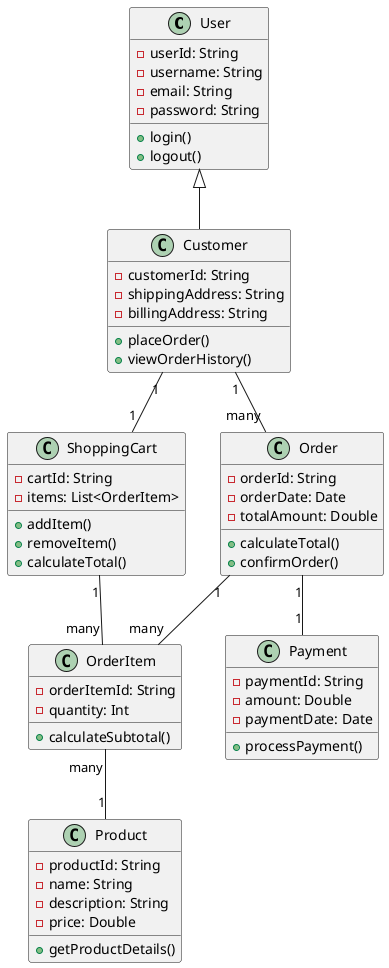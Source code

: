 @startuml

class User { /' adoc User represents a IAM of the webshop. '/
  - userId: String  /' adoc-property UserId Combined from Y X and Z '/
  - username: String /' adoc-property Username used for Logins '/
  - email: String /' adoc-property EMail used for communcations '/
  - password: String /' adoc-property Password saved as a salted Hash. '/
  + login() /' adoc-method Login to validate with the given username and password. '/
  + logout() /' adoc-method Logout to end the users session. '/
}

class Customer {
  - customerId: String
  - shippingAddress: String
  - billingAddress: String
  + placeOrder()
  + viewOrderHistory()
}

class Product {
  - productId: String
  - name: String
  - description: String
  - price: Double
  + getProductDetails()
}

class Order {
  - orderId: String
  - orderDate: Date
  - totalAmount: Double
  + calculateTotal()
  + confirmOrder()
}

class OrderItem {
  - orderItemId: String
  - quantity: Int
  + calculateSubtotal()
}

class ShoppingCart {
  - cartId: String
  - items: List<OrderItem>
  + addItem()
  + removeItem()
  + calculateTotal()
}

class Payment {
  - paymentId: String
  - amount: Double
  - paymentDate: Date
  + processPayment()
}

User <|-- Customer /' adoc-relation  '/
Customer "1" -- "many" Order
Order "1" -- "many" OrderItem
OrderItem "many" -- "1" Product
Customer "1" -- "1" ShoppingCart
ShoppingCart "1" -- "many" OrderItem
Order "1" -- "1" Payment

@enduml